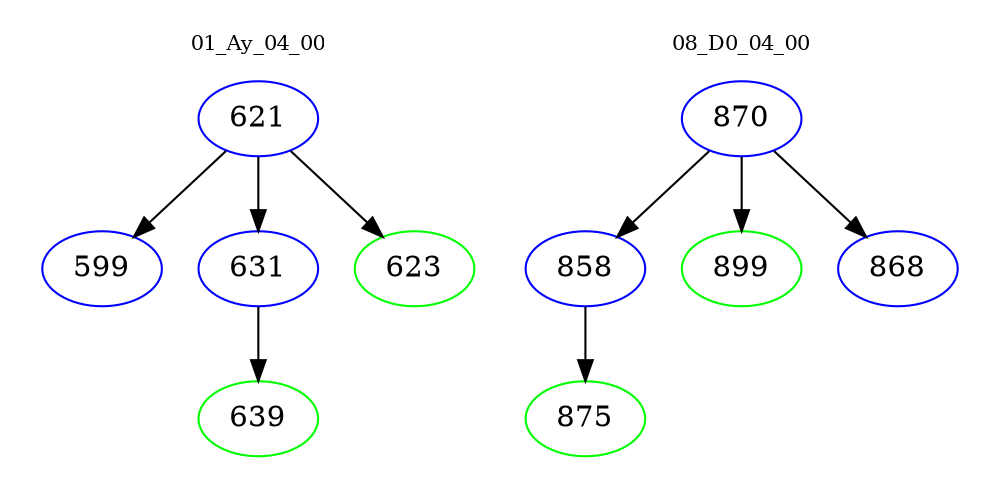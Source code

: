 digraph{
subgraph cluster_0 {
color = white
label = "01_Ay_04_00";
fontsize=10;
T0_621 [label="621", color="blue"]
T0_621 -> T0_599 [color="black"]
T0_599 [label="599", color="blue"]
T0_621 -> T0_631 [color="black"]
T0_631 [label="631", color="blue"]
T0_631 -> T0_639 [color="black"]
T0_639 [label="639", color="green"]
T0_621 -> T0_623 [color="black"]
T0_623 [label="623", color="green"]
}
subgraph cluster_1 {
color = white
label = "08_D0_04_00";
fontsize=10;
T1_870 [label="870", color="blue"]
T1_870 -> T1_858 [color="black"]
T1_858 [label="858", color="blue"]
T1_858 -> T1_875 [color="black"]
T1_875 [label="875", color="green"]
T1_870 -> T1_899 [color="black"]
T1_899 [label="899", color="green"]
T1_870 -> T1_868 [color="black"]
T1_868 [label="868", color="blue"]
}
}
